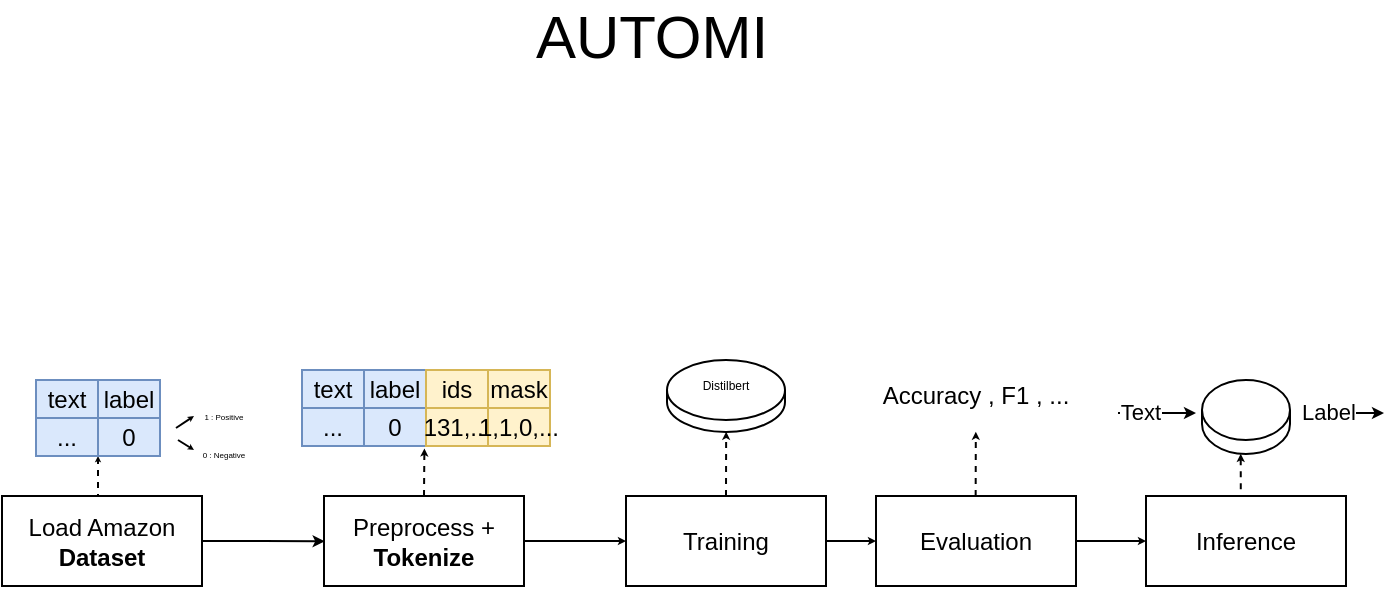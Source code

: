 <mxfile version="24.4.6" type="device">
  <diagram name="Page-1" id="xvsjrBg518Ci0xwEjrOT">
    <mxGraphModel dx="989" dy="576" grid="0" gridSize="10" guides="1" tooltips="1" connect="1" arrows="1" fold="1" page="1" pageScale="1" pageWidth="1169" pageHeight="1654" math="0" shadow="0">
      <root>
        <mxCell id="0" />
        <mxCell id="1" parent="0" />
        <mxCell id="IgHkun0ajR1VyrA4tikO-1" value="&lt;font style=&quot;font-size: 30px;&quot;&gt;AUTOMI&lt;/font&gt;" style="text;html=1;align=center;verticalAlign=middle;whiteSpace=wrap;rounded=0;" parent="1" vertex="1">
          <mxGeometry x="525" y="70" width="60" height="30" as="geometry" />
        </mxCell>
        <mxCell id="7grZRcROBMetwkhv7Y2--2" style="edgeStyle=orthogonalEdgeStyle;rounded=0;orthogonalLoop=1;jettySize=auto;html=1;exitX=1;exitY=0.5;exitDx=0;exitDy=0;endSize=3;" edge="1" parent="1" source="7grZRcROBMetwkhv7Y2--1">
          <mxGeometry relative="1" as="geometry">
            <mxPoint x="391.333" y="337.667" as="targetPoint" />
          </mxGeometry>
        </mxCell>
        <mxCell id="7grZRcROBMetwkhv7Y2--9" style="edgeStyle=orthogonalEdgeStyle;rounded=0;orthogonalLoop=1;jettySize=auto;html=1;exitX=0.5;exitY=0;exitDx=0;exitDy=0;entryX=0;entryY=1;entryDx=0;entryDy=0;dashed=1;endSize=0;" edge="1" parent="1" source="7grZRcROBMetwkhv7Y2--1" target="7grZRcROBMetwkhv7Y2--8">
          <mxGeometry relative="1" as="geometry" />
        </mxCell>
        <mxCell id="7grZRcROBMetwkhv7Y2--1" value="Load Amazon &lt;b&gt;Dataset&lt;/b&gt;" style="rounded=0;whiteSpace=wrap;html=1;" vertex="1" parent="1">
          <mxGeometry x="230" y="315" width="100" height="45" as="geometry" />
        </mxCell>
        <mxCell id="7grZRcROBMetwkhv7Y2--21" style="edgeStyle=orthogonalEdgeStyle;rounded=0;orthogonalLoop=1;jettySize=auto;html=1;exitX=0.5;exitY=0;exitDx=0;exitDy=0;dashed=1;endSize=1;" edge="1" parent="1" source="7grZRcROBMetwkhv7Y2--3">
          <mxGeometry relative="1" as="geometry">
            <mxPoint x="441.2" y="291.2" as="targetPoint" />
          </mxGeometry>
        </mxCell>
        <mxCell id="7grZRcROBMetwkhv7Y2--23" style="edgeStyle=orthogonalEdgeStyle;rounded=0;orthogonalLoop=1;jettySize=auto;html=1;exitX=1;exitY=0.5;exitDx=0;exitDy=0;entryX=0;entryY=0.5;entryDx=0;entryDy=0;endSize=1;" edge="1" parent="1" source="7grZRcROBMetwkhv7Y2--3" target="7grZRcROBMetwkhv7Y2--22">
          <mxGeometry relative="1" as="geometry" />
        </mxCell>
        <mxCell id="7grZRcROBMetwkhv7Y2--3" value="Preprocess + &lt;b&gt;Tokenize&lt;/b&gt;" style="rounded=0;whiteSpace=wrap;html=1;" vertex="1" parent="1">
          <mxGeometry x="391" y="315" width="100" height="45" as="geometry" />
        </mxCell>
        <mxCell id="7grZRcROBMetwkhv7Y2--5" value="text" style="rounded=0;whiteSpace=wrap;html=1;fillColor=#dae8fc;strokeColor=#6c8ebf;" vertex="1" parent="1">
          <mxGeometry x="247" y="257" width="31" height="19" as="geometry" />
        </mxCell>
        <mxCell id="7grZRcROBMetwkhv7Y2--6" value="label" style="rounded=0;whiteSpace=wrap;html=1;fillColor=#dae8fc;strokeColor=#6c8ebf;" vertex="1" parent="1">
          <mxGeometry x="278" y="257" width="31" height="19" as="geometry" />
        </mxCell>
        <mxCell id="7grZRcROBMetwkhv7Y2--7" value="..." style="rounded=0;whiteSpace=wrap;html=1;fillColor=#dae8fc;strokeColor=#6c8ebf;" vertex="1" parent="1">
          <mxGeometry x="247" y="276" width="31" height="19" as="geometry" />
        </mxCell>
        <mxCell id="7grZRcROBMetwkhv7Y2--8" value="0" style="rounded=0;whiteSpace=wrap;html=1;fillColor=#dae8fc;strokeColor=#6c8ebf;" vertex="1" parent="1">
          <mxGeometry x="278" y="276" width="31" height="19" as="geometry" />
        </mxCell>
        <mxCell id="7grZRcROBMetwkhv7Y2--10" value="text" style="rounded=0;whiteSpace=wrap;html=1;fillColor=#dae8fc;strokeColor=#6c8ebf;" vertex="1" parent="1">
          <mxGeometry x="380" y="252" width="31" height="19" as="geometry" />
        </mxCell>
        <mxCell id="7grZRcROBMetwkhv7Y2--11" value="label" style="rounded=0;whiteSpace=wrap;html=1;fillColor=#dae8fc;strokeColor=#6c8ebf;" vertex="1" parent="1">
          <mxGeometry x="411" y="252" width="31" height="19" as="geometry" />
        </mxCell>
        <mxCell id="7grZRcROBMetwkhv7Y2--12" value="..." style="rounded=0;whiteSpace=wrap;html=1;fillColor=#dae8fc;strokeColor=#6c8ebf;" vertex="1" parent="1">
          <mxGeometry x="380" y="271" width="31" height="19" as="geometry" />
        </mxCell>
        <mxCell id="7grZRcROBMetwkhv7Y2--13" value="0" style="rounded=0;whiteSpace=wrap;html=1;fillColor=#dae8fc;strokeColor=#6c8ebf;" vertex="1" parent="1">
          <mxGeometry x="411" y="271" width="31" height="19" as="geometry" />
        </mxCell>
        <mxCell id="7grZRcROBMetwkhv7Y2--17" value="ids" style="rounded=0;whiteSpace=wrap;html=1;fillColor=#fff2cc;strokeColor=#d6b656;" vertex="1" parent="1">
          <mxGeometry x="442" y="252" width="31" height="19" as="geometry" />
        </mxCell>
        <mxCell id="7grZRcROBMetwkhv7Y2--18" value="mask" style="rounded=0;whiteSpace=wrap;html=1;fillColor=#fff2cc;strokeColor=#d6b656;" vertex="1" parent="1">
          <mxGeometry x="473" y="252" width="31" height="19" as="geometry" />
        </mxCell>
        <mxCell id="7grZRcROBMetwkhv7Y2--19" value="131,..." style="rounded=0;whiteSpace=wrap;html=1;fillColor=#fff2cc;strokeColor=#d6b656;" vertex="1" parent="1">
          <mxGeometry x="442" y="271" width="31" height="19" as="geometry" />
        </mxCell>
        <mxCell id="7grZRcROBMetwkhv7Y2--20" value="1,1,0,..." style="rounded=0;whiteSpace=wrap;html=1;fillColor=#fff2cc;strokeColor=#d6b656;" vertex="1" parent="1">
          <mxGeometry x="473" y="271" width="31" height="19" as="geometry" />
        </mxCell>
        <mxCell id="7grZRcROBMetwkhv7Y2--28" style="edgeStyle=orthogonalEdgeStyle;rounded=0;orthogonalLoop=1;jettySize=auto;html=1;exitX=0.5;exitY=0;exitDx=0;exitDy=0;endSize=1;dashed=1;" edge="1" parent="1" source="7grZRcROBMetwkhv7Y2--22">
          <mxGeometry relative="1" as="geometry">
            <mxPoint x="592.077" y="282.846" as="targetPoint" />
          </mxGeometry>
        </mxCell>
        <mxCell id="7grZRcROBMetwkhv7Y2--33" style="edgeStyle=orthogonalEdgeStyle;rounded=0;orthogonalLoop=1;jettySize=auto;html=1;exitX=1;exitY=0.5;exitDx=0;exitDy=0;entryX=0;entryY=0.5;entryDx=0;entryDy=0;endSize=1;" edge="1" parent="1" source="7grZRcROBMetwkhv7Y2--22" target="7grZRcROBMetwkhv7Y2--32">
          <mxGeometry relative="1" as="geometry" />
        </mxCell>
        <mxCell id="7grZRcROBMetwkhv7Y2--22" value="Training" style="rounded=0;whiteSpace=wrap;html=1;" vertex="1" parent="1">
          <mxGeometry x="542" y="315" width="100" height="45" as="geometry" />
        </mxCell>
        <mxCell id="7grZRcROBMetwkhv7Y2--24" value="" style="endArrow=classic;html=1;rounded=0;endSize=0;" edge="1" parent="1">
          <mxGeometry width="50" height="50" relative="1" as="geometry">
            <mxPoint x="317" y="281" as="sourcePoint" />
            <mxPoint x="326" y="275" as="targetPoint" />
          </mxGeometry>
        </mxCell>
        <mxCell id="7grZRcROBMetwkhv7Y2--25" value="" style="endArrow=classic;html=1;rounded=0;endSize=0;" edge="1" parent="1">
          <mxGeometry width="50" height="50" relative="1" as="geometry">
            <mxPoint x="318" y="287" as="sourcePoint" />
            <mxPoint x="326" y="292" as="targetPoint" />
          </mxGeometry>
        </mxCell>
        <mxCell id="7grZRcROBMetwkhv7Y2--26" value="&lt;font style=&quot;font-size: 4px;&quot;&gt;1 : Positive&lt;/font&gt;" style="text;html=1;align=center;verticalAlign=middle;whiteSpace=wrap;rounded=0;" vertex="1" parent="1">
          <mxGeometry x="328" y="269" width="26" height="7" as="geometry" />
        </mxCell>
        <mxCell id="7grZRcROBMetwkhv7Y2--27" value="&lt;font style=&quot;font-size: 4px;&quot;&gt;0 : Negative&lt;/font&gt;" style="text;html=1;align=center;verticalAlign=middle;whiteSpace=wrap;rounded=0;" vertex="1" parent="1">
          <mxGeometry x="328" y="288" width="26" height="7" as="geometry" />
        </mxCell>
        <mxCell id="7grZRcROBMetwkhv7Y2--30" value="" style="shape=cylinder3;whiteSpace=wrap;html=1;boundedLbl=1;backgroundOutline=1;size=15;" vertex="1" parent="1">
          <mxGeometry x="562.5" y="247" width="59" height="36" as="geometry" />
        </mxCell>
        <mxCell id="7grZRcROBMetwkhv7Y2--31" value="&lt;font style=&quot;font-size: 6px;&quot;&gt;Distilbert&lt;/font&gt;" style="text;html=1;align=center;verticalAlign=middle;whiteSpace=wrap;rounded=0;" vertex="1" parent="1">
          <mxGeometry x="578" y="252" width="28" height="12" as="geometry" />
        </mxCell>
        <mxCell id="7grZRcROBMetwkhv7Y2--35" style="edgeStyle=orthogonalEdgeStyle;rounded=0;orthogonalLoop=1;jettySize=auto;html=1;exitX=1;exitY=0.5;exitDx=0;exitDy=0;entryX=0;entryY=0.5;entryDx=0;entryDy=0;endSize=1;" edge="1" parent="1" source="7grZRcROBMetwkhv7Y2--32" target="7grZRcROBMetwkhv7Y2--34">
          <mxGeometry relative="1" as="geometry" />
        </mxCell>
        <mxCell id="7grZRcROBMetwkhv7Y2--32" value="Evaluation" style="rounded=0;whiteSpace=wrap;html=1;" vertex="1" parent="1">
          <mxGeometry x="667" y="315" width="100" height="45" as="geometry" />
        </mxCell>
        <mxCell id="7grZRcROBMetwkhv7Y2--34" value="Inference" style="rounded=0;whiteSpace=wrap;html=1;" vertex="1" parent="1">
          <mxGeometry x="802" y="315" width="100" height="45" as="geometry" />
        </mxCell>
        <mxCell id="7grZRcROBMetwkhv7Y2--36" style="edgeStyle=orthogonalEdgeStyle;rounded=0;orthogonalLoop=1;jettySize=auto;html=1;exitX=0.5;exitY=0;exitDx=0;exitDy=0;endSize=1;dashed=1;" edge="1" parent="1">
          <mxGeometry relative="1" as="geometry">
            <mxPoint x="716.907" y="282.846" as="targetPoint" />
            <mxPoint x="716.83" y="315" as="sourcePoint" />
          </mxGeometry>
        </mxCell>
        <mxCell id="7grZRcROBMetwkhv7Y2--37" value="Accuracy , F1 , ..." style="text;html=1;align=center;verticalAlign=middle;whiteSpace=wrap;rounded=0;" vertex="1" parent="1">
          <mxGeometry x="661" y="256.5" width="112" height="17" as="geometry" />
        </mxCell>
        <mxCell id="7grZRcROBMetwkhv7Y2--40" value="" style="shape=cylinder3;whiteSpace=wrap;html=1;boundedLbl=1;backgroundOutline=1;size=15;" vertex="1" parent="1">
          <mxGeometry x="830" y="257" width="44" height="37" as="geometry" />
        </mxCell>
        <mxCell id="7grZRcROBMetwkhv7Y2--41" value="" style="endArrow=classic;html=1;rounded=0;endSize=3;" edge="1" parent="1">
          <mxGeometry width="50" height="50" relative="1" as="geometry">
            <mxPoint x="788" y="273.5" as="sourcePoint" />
            <mxPoint x="827" y="273.5" as="targetPoint" />
          </mxGeometry>
        </mxCell>
        <mxCell id="7grZRcROBMetwkhv7Y2--42" value="Text" style="edgeLabel;html=1;align=center;verticalAlign=middle;resizable=0;points=[];" vertex="1" connectable="0" parent="7grZRcROBMetwkhv7Y2--41">
          <mxGeometry x="-0.425" y="1" relative="1" as="geometry">
            <mxPoint as="offset" />
          </mxGeometry>
        </mxCell>
        <mxCell id="7grZRcROBMetwkhv7Y2--43" value="" style="endArrow=classic;html=1;rounded=0;endSize=3;" edge="1" parent="1">
          <mxGeometry width="50" height="50" relative="1" as="geometry">
            <mxPoint x="882" y="273.5" as="sourcePoint" />
            <mxPoint x="921" y="273.5" as="targetPoint" />
          </mxGeometry>
        </mxCell>
        <mxCell id="7grZRcROBMetwkhv7Y2--44" value="Label" style="edgeLabel;html=1;align=center;verticalAlign=middle;resizable=0;points=[];" vertex="1" connectable="0" parent="7grZRcROBMetwkhv7Y2--43">
          <mxGeometry x="-0.425" y="1" relative="1" as="geometry">
            <mxPoint as="offset" />
          </mxGeometry>
        </mxCell>
        <mxCell id="7grZRcROBMetwkhv7Y2--46" style="edgeStyle=orthogonalEdgeStyle;rounded=0;orthogonalLoop=1;jettySize=auto;html=1;exitX=0.5;exitY=0;exitDx=0;exitDy=0;entryX=0.44;entryY=0.997;entryDx=0;entryDy=0;entryPerimeter=0;dashed=1;endSize=1;" edge="1" parent="1" source="7grZRcROBMetwkhv7Y2--34" target="7grZRcROBMetwkhv7Y2--40">
          <mxGeometry relative="1" as="geometry" />
        </mxCell>
      </root>
    </mxGraphModel>
  </diagram>
</mxfile>
